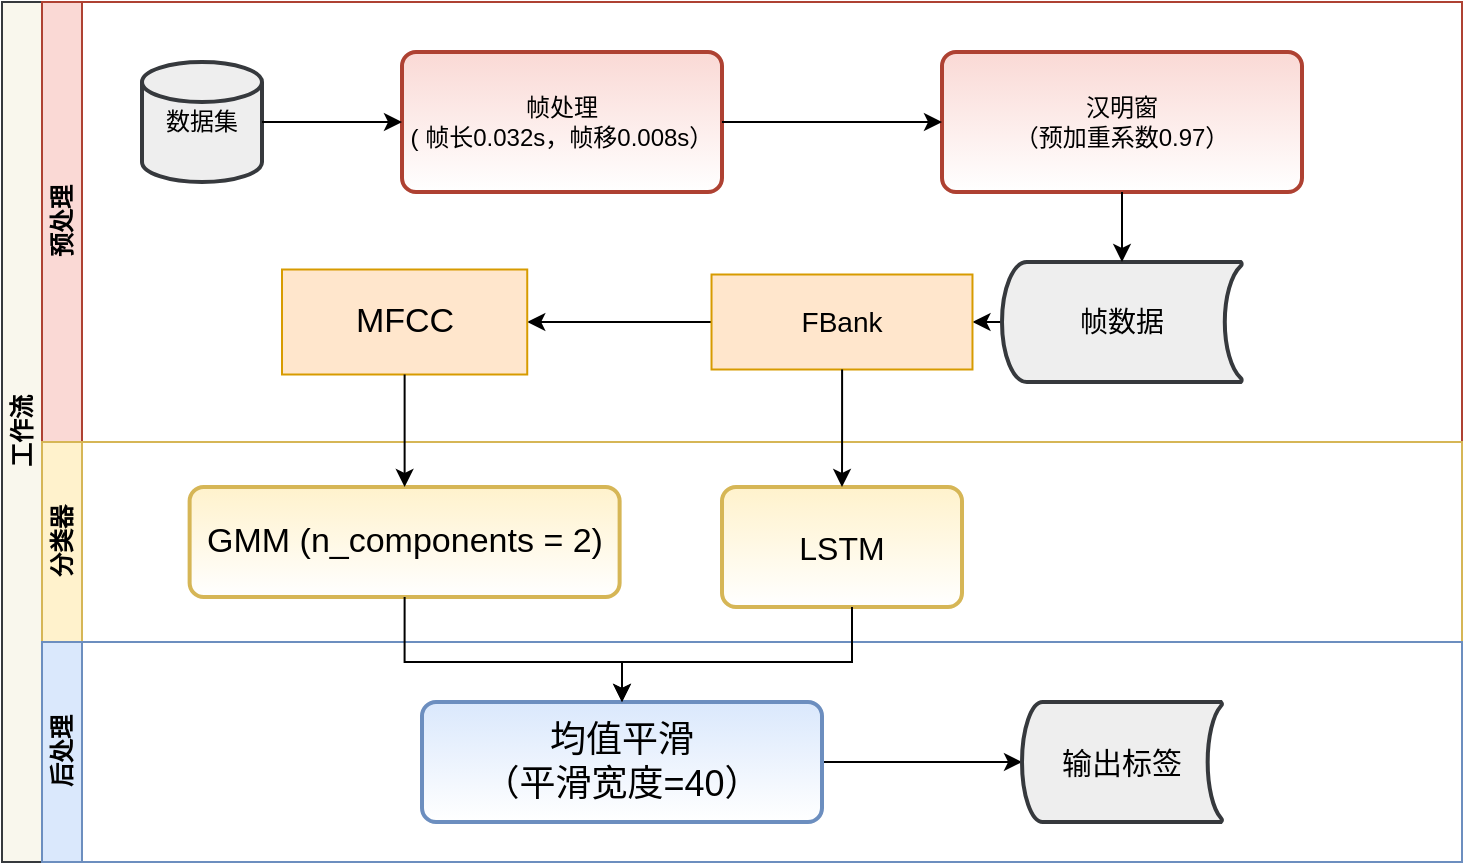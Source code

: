 <mxfile version="14.6.13" type="device"><diagram name="Page-1" id="74e2e168-ea6b-b213-b513-2b3c1d86103e"><mxGraphModel dx="925" dy="642" grid="1" gridSize="10" guides="1" tooltips="1" connect="1" arrows="1" fold="1" page="1" pageScale="1" pageWidth="1100" pageHeight="850" background="#ffffff" math="0" shadow="0"><root><mxCell id="0"/><mxCell id="1" parent="0"/><mxCell id="Hfiq-XYVQ0f0N88RwbII-1" value="工作流" style="swimlane;html=1;childLayout=stackLayout;resizeParent=1;resizeParentMax=0;horizontal=0;startSize=20;horizontalStack=0;fillColor=#f9f7ed;strokeColor=#36393d;" parent="1" vertex="1"><mxGeometry x="250" y="150" width="730" height="430" as="geometry"/></mxCell><mxCell id="Hfiq-XYVQ0f0N88RwbII-2" value="预处理" style="swimlane;html=1;startSize=20;horizontal=0;fillColor=#fad9d5;strokeColor=#ae4132;" parent="Hfiq-XYVQ0f0N88RwbII-1" vertex="1"><mxGeometry x="20" width="710" height="220" as="geometry"/></mxCell><mxCell id="Hfiq-XYVQ0f0N88RwbII-5" value="数据集" style="strokeWidth=2;html=1;shape=mxgraph.flowchart.database;whiteSpace=wrap;fillColor=#eeeeee;strokeColor=#36393d;" parent="Hfiq-XYVQ0f0N88RwbII-2" vertex="1"><mxGeometry x="50" y="30" width="60" height="60" as="geometry"/></mxCell><mxCell id="Hfiq-XYVQ0f0N88RwbII-8" value="&lt;span&gt;帧处理&lt;/span&gt;&lt;br&gt;&lt;span&gt;( 帧长0.032s，帧移0.008s）&lt;/span&gt;" style="rounded=1;whiteSpace=wrap;html=1;absoluteArcSize=1;arcSize=14;strokeWidth=2;fillColor=#fad9d5;strokeColor=#ae4132;gradientColor=#ffffff;" parent="Hfiq-XYVQ0f0N88RwbII-2" vertex="1"><mxGeometry x="180" y="25" width="160" height="70" as="geometry"/></mxCell><mxCell id="Hfiq-XYVQ0f0N88RwbII-7" value="" style="edgeStyle=orthogonalEdgeStyle;rounded=0;orthogonalLoop=1;jettySize=auto;html=1;entryX=0;entryY=0.5;entryDx=0;entryDy=0;" parent="Hfiq-XYVQ0f0N88RwbII-2" source="Hfiq-XYVQ0f0N88RwbII-5" target="Hfiq-XYVQ0f0N88RwbII-8" edge="1"><mxGeometry relative="1" as="geometry"><mxPoint x="160" y="60" as="targetPoint"/></mxGeometry></mxCell><mxCell id="Hfiq-XYVQ0f0N88RwbII-9" value="汉明窗&lt;br&gt;（预加重系数0.97）" style="rounded=1;whiteSpace=wrap;html=1;absoluteArcSize=1;arcSize=14;strokeWidth=2;fillColor=#fad9d5;strokeColor=#ae4132;gradientColor=#ffffff;" parent="Hfiq-XYVQ0f0N88RwbII-2" vertex="1"><mxGeometry x="450" y="25" width="180" height="70" as="geometry"/></mxCell><mxCell id="Hfiq-XYVQ0f0N88RwbII-10" value="" style="edgeStyle=orthogonalEdgeStyle;rounded=0;orthogonalLoop=1;jettySize=auto;html=1;" parent="Hfiq-XYVQ0f0N88RwbII-2" source="Hfiq-XYVQ0f0N88RwbII-8" target="Hfiq-XYVQ0f0N88RwbII-9" edge="1"><mxGeometry relative="1" as="geometry"/></mxCell><mxCell id="Hfiq-XYVQ0f0N88RwbII-30" style="edgeStyle=orthogonalEdgeStyle;rounded=0;orthogonalLoop=1;jettySize=auto;html=1;exitX=0;exitY=0.5;exitDx=0;exitDy=0;entryX=1;entryY=0.5;entryDx=0;entryDy=0;" parent="Hfiq-XYVQ0f0N88RwbII-2" source="Hfiq-XYVQ0f0N88RwbII-11" target="Hfiq-XYVQ0f0N88RwbII-25" edge="1"><mxGeometry relative="1" as="geometry"><mxPoint x="355" y="160" as="targetPoint"/></mxGeometry></mxCell><mxCell id="Hfiq-XYVQ0f0N88RwbII-11" value="&lt;font style=&quot;font-size: 14px&quot;&gt;帧数据&lt;/font&gt;" style="strokeWidth=2;html=1;shape=mxgraph.flowchart.stored_data;whiteSpace=wrap;fillColor=#eeeeee;strokeColor=#36393d;" parent="Hfiq-XYVQ0f0N88RwbII-2" vertex="1"><mxGeometry x="480" y="130" width="120" height="60" as="geometry"/></mxCell><mxCell id="Hfiq-XYVQ0f0N88RwbII-12" value="" style="edgeStyle=orthogonalEdgeStyle;rounded=0;orthogonalLoop=1;jettySize=auto;html=1;" parent="Hfiq-XYVQ0f0N88RwbII-2" source="Hfiq-XYVQ0f0N88RwbII-9" target="Hfiq-XYVQ0f0N88RwbII-11" edge="1"><mxGeometry relative="1" as="geometry"/></mxCell><mxCell id="W1_SZJkk1RhBAZF06XBs-1" style="edgeStyle=orthogonalEdgeStyle;rounded=0;orthogonalLoop=1;jettySize=auto;html=1;exitX=0;exitY=0.5;exitDx=0;exitDy=0;entryX=1;entryY=0.5;entryDx=0;entryDy=0;" parent="Hfiq-XYVQ0f0N88RwbII-2" source="Hfiq-XYVQ0f0N88RwbII-25" target="Hfiq-XYVQ0f0N88RwbII-26" edge="1"><mxGeometry relative="1" as="geometry"/></mxCell><mxCell id="Hfiq-XYVQ0f0N88RwbII-25" value="&lt;font style=&quot;font-size: 14px&quot;&gt;FBank&lt;/font&gt;" style="whiteSpace=wrap;html=1;align=center;verticalAlign=middle;treeFolding=1;treeMoving=1;fillColor=#ffe6cc;strokeColor=#d79b00;" parent="Hfiq-XYVQ0f0N88RwbII-2" vertex="1" collapsed="1"><mxGeometry x="334.76" y="136.25" width="130.48" height="47.5" as="geometry"/></mxCell><mxCell id="Hfiq-XYVQ0f0N88RwbII-26" value="&lt;font style=&quot;font-size: 17px&quot;&gt;MFCC&lt;/font&gt;" style="whiteSpace=wrap;html=1;align=center;verticalAlign=middle;treeFolding=1;treeMoving=1;fillColor=#ffe6cc;strokeColor=#d79b00;" parent="Hfiq-XYVQ0f0N88RwbII-2" vertex="1"><mxGeometry x="120" y="133.75" width="122.62" height="52.5" as="geometry"/></mxCell><mxCell id="Hfiq-XYVQ0f0N88RwbII-3" value="分类器" style="swimlane;html=1;startSize=20;horizontal=0;fillColor=#fff2cc;strokeColor=#d6b656;" parent="Hfiq-XYVQ0f0N88RwbII-1" vertex="1"><mxGeometry x="20" y="220" width="710" height="100" as="geometry"><mxRectangle x="20" y="260" width="630" height="20" as="alternateBounds"/></mxGeometry></mxCell><mxCell id="Hfiq-XYVQ0f0N88RwbII-34" value="&lt;span style=&quot;font-size: 17px&quot;&gt;GMM (n_components = 2)&lt;/span&gt;" style="rounded=1;whiteSpace=wrap;html=1;absoluteArcSize=1;arcSize=14;strokeWidth=2;fillColor=#fff2cc;strokeColor=#d6b656;gradientColor=#ffffff;" parent="Hfiq-XYVQ0f0N88RwbII-3" vertex="1"><mxGeometry x="73.81" y="22.5" width="215" height="55" as="geometry"/></mxCell><mxCell id="6LYUXiTzADKllab4afMr-3" value="&lt;font style=&quot;font-size: 16px&quot;&gt;LSTM&lt;/font&gt;" style="rounded=1;whiteSpace=wrap;html=1;absoluteArcSize=1;arcSize=14;strokeWidth=2;fillColor=#fff2cc;strokeColor=#d6b656;gradientColor=#ffffff;" vertex="1" parent="Hfiq-XYVQ0f0N88RwbII-3"><mxGeometry x="340" y="22.5" width="120" height="60" as="geometry"/></mxCell><mxCell id="Hfiq-XYVQ0f0N88RwbII-4" value="后处理" style="swimlane;html=1;startSize=20;horizontal=0;fillColor=#dae8fc;strokeColor=#6c8ebf;" parent="Hfiq-XYVQ0f0N88RwbII-1" vertex="1"><mxGeometry x="20" y="320" width="710" height="110" as="geometry"/></mxCell><mxCell id="Hfiq-XYVQ0f0N88RwbII-41" style="edgeStyle=orthogonalEdgeStyle;rounded=0;orthogonalLoop=1;jettySize=auto;html=1;exitX=1;exitY=0.5;exitDx=0;exitDy=0;entryX=0;entryY=0.5;entryDx=0;entryDy=0;entryPerimeter=0;" parent="Hfiq-XYVQ0f0N88RwbII-4" source="Hfiq-XYVQ0f0N88RwbII-37" target="Hfiq-XYVQ0f0N88RwbII-40" edge="1"><mxGeometry relative="1" as="geometry"/></mxCell><mxCell id="Hfiq-XYVQ0f0N88RwbII-37" value="&lt;font style=&quot;font-size: 18px&quot;&gt;均值平滑&lt;br&gt;（平滑宽度=40）&lt;br&gt;&lt;/font&gt;" style="rounded=1;whiteSpace=wrap;html=1;absoluteArcSize=1;arcSize=14;strokeWidth=2;fillColor=#dae8fc;strokeColor=#6c8ebf;gradientColor=#ffffff;" parent="Hfiq-XYVQ0f0N88RwbII-4" vertex="1"><mxGeometry x="190" y="30" width="200" height="60" as="geometry"/></mxCell><mxCell id="Hfiq-XYVQ0f0N88RwbII-40" value="&lt;font style=&quot;font-size: 15px&quot;&gt;输出标签&lt;/font&gt;" style="strokeWidth=2;html=1;shape=mxgraph.flowchart.stored_data;whiteSpace=wrap;fillColor=#eeeeee;strokeColor=#36393d;" parent="Hfiq-XYVQ0f0N88RwbII-4" vertex="1"><mxGeometry x="490" y="30" width="100" height="60" as="geometry"/></mxCell><mxCell id="Hfiq-XYVQ0f0N88RwbII-39" style="edgeStyle=orthogonalEdgeStyle;rounded=0;orthogonalLoop=1;jettySize=auto;html=1;exitX=0.5;exitY=1;exitDx=0;exitDy=0;entryX=0.5;entryY=0;entryDx=0;entryDy=0;" parent="Hfiq-XYVQ0f0N88RwbII-1" source="Hfiq-XYVQ0f0N88RwbII-34" target="Hfiq-XYVQ0f0N88RwbII-37" edge="1"><mxGeometry relative="1" as="geometry"><Array as="points"><mxPoint x="201" y="330"/><mxPoint x="310" y="330"/></Array></mxGeometry></mxCell><mxCell id="W1_SZJkk1RhBAZF06XBs-2" style="edgeStyle=orthogonalEdgeStyle;rounded=0;orthogonalLoop=1;jettySize=auto;html=1;exitX=0.5;exitY=1;exitDx=0;exitDy=0;entryX=0.5;entryY=0;entryDx=0;entryDy=0;" parent="Hfiq-XYVQ0f0N88RwbII-1" source="Hfiq-XYVQ0f0N88RwbII-26" target="Hfiq-XYVQ0f0N88RwbII-34" edge="1"><mxGeometry relative="1" as="geometry"/></mxCell><mxCell id="6LYUXiTzADKllab4afMr-4" value="" style="edgeStyle=orthogonalEdgeStyle;rounded=0;orthogonalLoop=1;jettySize=auto;html=1;" edge="1" parent="Hfiq-XYVQ0f0N88RwbII-1" source="Hfiq-XYVQ0f0N88RwbII-25" target="6LYUXiTzADKllab4afMr-3"><mxGeometry relative="1" as="geometry"/></mxCell><mxCell id="6LYUXiTzADKllab4afMr-5" style="edgeStyle=orthogonalEdgeStyle;rounded=0;orthogonalLoop=1;jettySize=auto;html=1;" edge="1" parent="Hfiq-XYVQ0f0N88RwbII-1" source="6LYUXiTzADKllab4afMr-3" target="Hfiq-XYVQ0f0N88RwbII-37"><mxGeometry relative="1" as="geometry"><Array as="points"><mxPoint x="425" y="330"/><mxPoint x="310" y="330"/></Array></mxGeometry></mxCell></root></mxGraphModel></diagram></mxfile>